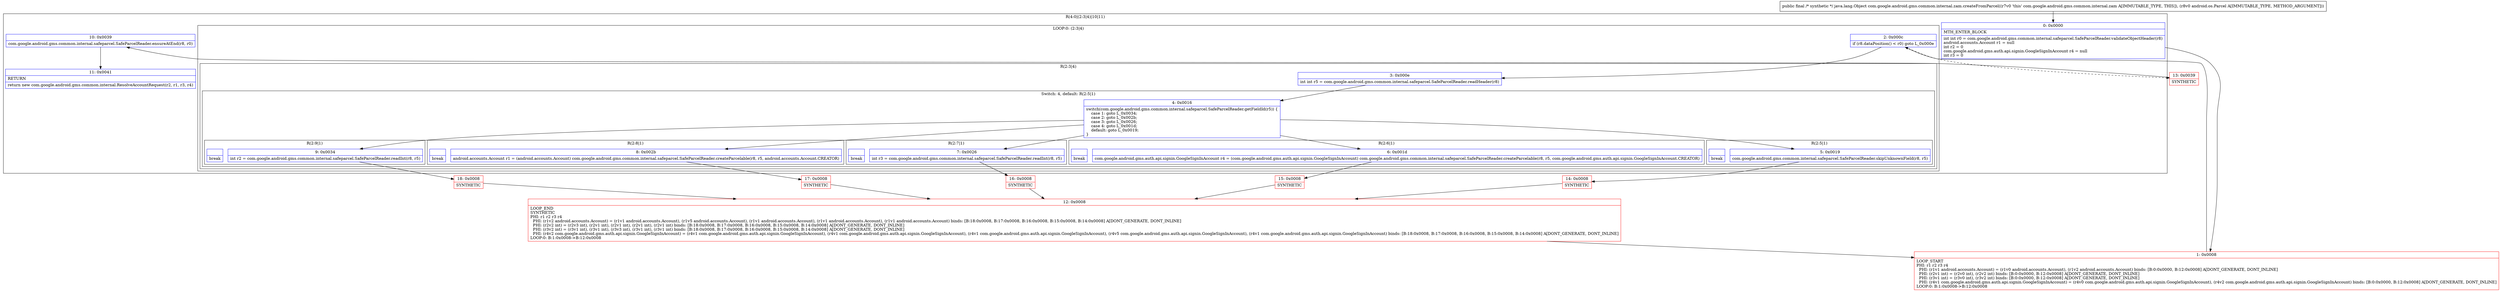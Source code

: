 digraph "CFG forcom.google.android.gms.common.internal.zam.createFromParcel(Landroid\/os\/Parcel;)Ljava\/lang\/Object;" {
subgraph cluster_Region_1856931742 {
label = "R(4:0|(2:3|4)|10|11)";
node [shape=record,color=blue];
Node_0 [shape=record,label="{0\:\ 0x0000|MTH_ENTER_BLOCK\l|int int r0 = com.google.android.gms.common.internal.safeparcel.SafeParcelReader.validateObjectHeader(r8)\landroid.accounts.Account r1 = null\lint r2 = 0\lcom.google.android.gms.auth.api.signin.GoogleSignInAccount r4 = null\lint r3 = 0\l}"];
subgraph cluster_LoopRegion_1920682729 {
label = "LOOP:0: (2:3|4)";
node [shape=record,color=blue];
Node_2 [shape=record,label="{2\:\ 0x000c|if (r8.dataPosition() \< r0) goto L_0x000e\l}"];
subgraph cluster_Region_1237301496 {
label = "R(2:3|4)";
node [shape=record,color=blue];
Node_3 [shape=record,label="{3\:\ 0x000e|int int r5 = com.google.android.gms.common.internal.safeparcel.SafeParcelReader.readHeader(r8)\l}"];
subgraph cluster_SwitchRegion_1472866998 {
label = "Switch: 4, default: R(2:5|1)";
node [shape=record,color=blue];
Node_4 [shape=record,label="{4\:\ 0x0016|switch(com.google.android.gms.common.internal.safeparcel.SafeParcelReader.getFieldId(r5)) \{\l    case 1: goto L_0x0034;\l    case 2: goto L_0x002b;\l    case 3: goto L_0x0026;\l    case 4: goto L_0x001d;\l    default: goto L_0x0019;\l\}\l}"];
subgraph cluster_Region_1672460425 {
label = "R(2:9|1)";
node [shape=record,color=blue];
Node_9 [shape=record,label="{9\:\ 0x0034|int r2 = com.google.android.gms.common.internal.safeparcel.SafeParcelReader.readInt(r8, r5)\l}"];
Node_InsnContainer_1813832424 [shape=record,label="{|break\l}"];
}
subgraph cluster_Region_708204096 {
label = "R(2:8|1)";
node [shape=record,color=blue];
Node_8 [shape=record,label="{8\:\ 0x002b|android.accounts.Account r1 = (android.accounts.Account) com.google.android.gms.common.internal.safeparcel.SafeParcelReader.createParcelable(r8, r5, android.accounts.Account.CREATOR)\l}"];
Node_InsnContainer_1328321062 [shape=record,label="{|break\l}"];
}
subgraph cluster_Region_1361273034 {
label = "R(2:7|1)";
node [shape=record,color=blue];
Node_7 [shape=record,label="{7\:\ 0x0026|int r3 = com.google.android.gms.common.internal.safeparcel.SafeParcelReader.readInt(r8, r5)\l}"];
Node_InsnContainer_1585075463 [shape=record,label="{|break\l}"];
}
subgraph cluster_Region_2041008405 {
label = "R(2:6|1)";
node [shape=record,color=blue];
Node_6 [shape=record,label="{6\:\ 0x001d|com.google.android.gms.auth.api.signin.GoogleSignInAccount r4 = (com.google.android.gms.auth.api.signin.GoogleSignInAccount) com.google.android.gms.common.internal.safeparcel.SafeParcelReader.createParcelable(r8, r5, com.google.android.gms.auth.api.signin.GoogleSignInAccount.CREATOR)\l}"];
Node_InsnContainer_468632854 [shape=record,label="{|break\l}"];
}
subgraph cluster_Region_338097827 {
label = "R(2:5|1)";
node [shape=record,color=blue];
Node_5 [shape=record,label="{5\:\ 0x0019|com.google.android.gms.common.internal.safeparcel.SafeParcelReader.skipUnknownField(r8, r5)\l}"];
Node_InsnContainer_275672865 [shape=record,label="{|break\l}"];
}
}
}
}
Node_10 [shape=record,label="{10\:\ 0x0039|com.google.android.gms.common.internal.safeparcel.SafeParcelReader.ensureAtEnd(r8, r0)\l}"];
Node_11 [shape=record,label="{11\:\ 0x0041|RETURN\l|return new com.google.android.gms.common.internal.ResolveAccountRequest(r2, r1, r3, r4)\l}"];
}
Node_1 [shape=record,color=red,label="{1\:\ 0x0008|LOOP_START\lPHI: r1 r2 r3 r4 \l  PHI: (r1v1 android.accounts.Account) = (r1v0 android.accounts.Account), (r1v2 android.accounts.Account) binds: [B:0:0x0000, B:12:0x0008] A[DONT_GENERATE, DONT_INLINE]\l  PHI: (r2v1 int) = (r2v0 int), (r2v2 int) binds: [B:0:0x0000, B:12:0x0008] A[DONT_GENERATE, DONT_INLINE]\l  PHI: (r3v1 int) = (r3v0 int), (r3v2 int) binds: [B:0:0x0000, B:12:0x0008] A[DONT_GENERATE, DONT_INLINE]\l  PHI: (r4v1 com.google.android.gms.auth.api.signin.GoogleSignInAccount) = (r4v0 com.google.android.gms.auth.api.signin.GoogleSignInAccount), (r4v2 com.google.android.gms.auth.api.signin.GoogleSignInAccount) binds: [B:0:0x0000, B:12:0x0008] A[DONT_GENERATE, DONT_INLINE]\lLOOP:0: B:1:0x0008\-\>B:12:0x0008\l}"];
Node_12 [shape=record,color=red,label="{12\:\ 0x0008|LOOP_END\lSYNTHETIC\lPHI: r1 r2 r3 r4 \l  PHI: (r1v2 android.accounts.Account) = (r1v1 android.accounts.Account), (r1v5 android.accounts.Account), (r1v1 android.accounts.Account), (r1v1 android.accounts.Account), (r1v1 android.accounts.Account) binds: [B:18:0x0008, B:17:0x0008, B:16:0x0008, B:15:0x0008, B:14:0x0008] A[DONT_GENERATE, DONT_INLINE]\l  PHI: (r2v2 int) = (r2v3 int), (r2v1 int), (r2v1 int), (r2v1 int), (r2v1 int) binds: [B:18:0x0008, B:17:0x0008, B:16:0x0008, B:15:0x0008, B:14:0x0008] A[DONT_GENERATE, DONT_INLINE]\l  PHI: (r3v2 int) = (r3v1 int), (r3v1 int), (r3v3 int), (r3v1 int), (r3v1 int) binds: [B:18:0x0008, B:17:0x0008, B:16:0x0008, B:15:0x0008, B:14:0x0008] A[DONT_GENERATE, DONT_INLINE]\l  PHI: (r4v2 com.google.android.gms.auth.api.signin.GoogleSignInAccount) = (r4v1 com.google.android.gms.auth.api.signin.GoogleSignInAccount), (r4v1 com.google.android.gms.auth.api.signin.GoogleSignInAccount), (r4v1 com.google.android.gms.auth.api.signin.GoogleSignInAccount), (r4v5 com.google.android.gms.auth.api.signin.GoogleSignInAccount), (r4v1 com.google.android.gms.auth.api.signin.GoogleSignInAccount) binds: [B:18:0x0008, B:17:0x0008, B:16:0x0008, B:15:0x0008, B:14:0x0008] A[DONT_GENERATE, DONT_INLINE]\lLOOP:0: B:1:0x0008\-\>B:12:0x0008\l}"];
Node_13 [shape=record,color=red,label="{13\:\ 0x0039|SYNTHETIC\l}"];
Node_14 [shape=record,color=red,label="{14\:\ 0x0008|SYNTHETIC\l}"];
Node_15 [shape=record,color=red,label="{15\:\ 0x0008|SYNTHETIC\l}"];
Node_16 [shape=record,color=red,label="{16\:\ 0x0008|SYNTHETIC\l}"];
Node_17 [shape=record,color=red,label="{17\:\ 0x0008|SYNTHETIC\l}"];
Node_18 [shape=record,color=red,label="{18\:\ 0x0008|SYNTHETIC\l}"];
MethodNode[shape=record,label="{public final \/* synthetic *\/ java.lang.Object com.google.android.gms.common.internal.zam.createFromParcel((r7v0 'this' com.google.android.gms.common.internal.zam A[IMMUTABLE_TYPE, THIS]), (r8v0 android.os.Parcel A[IMMUTABLE_TYPE, METHOD_ARGUMENT])) }"];
MethodNode -> Node_0;
Node_0 -> Node_1;
Node_2 -> Node_3;
Node_2 -> Node_13[style=dashed];
Node_3 -> Node_4;
Node_4 -> Node_5;
Node_4 -> Node_6;
Node_4 -> Node_7;
Node_4 -> Node_8;
Node_4 -> Node_9;
Node_9 -> Node_18;
Node_8 -> Node_17;
Node_7 -> Node_16;
Node_6 -> Node_15;
Node_5 -> Node_14;
Node_10 -> Node_11;
Node_1 -> Node_2;
Node_12 -> Node_1;
Node_13 -> Node_10;
Node_14 -> Node_12;
Node_15 -> Node_12;
Node_16 -> Node_12;
Node_17 -> Node_12;
Node_18 -> Node_12;
}

